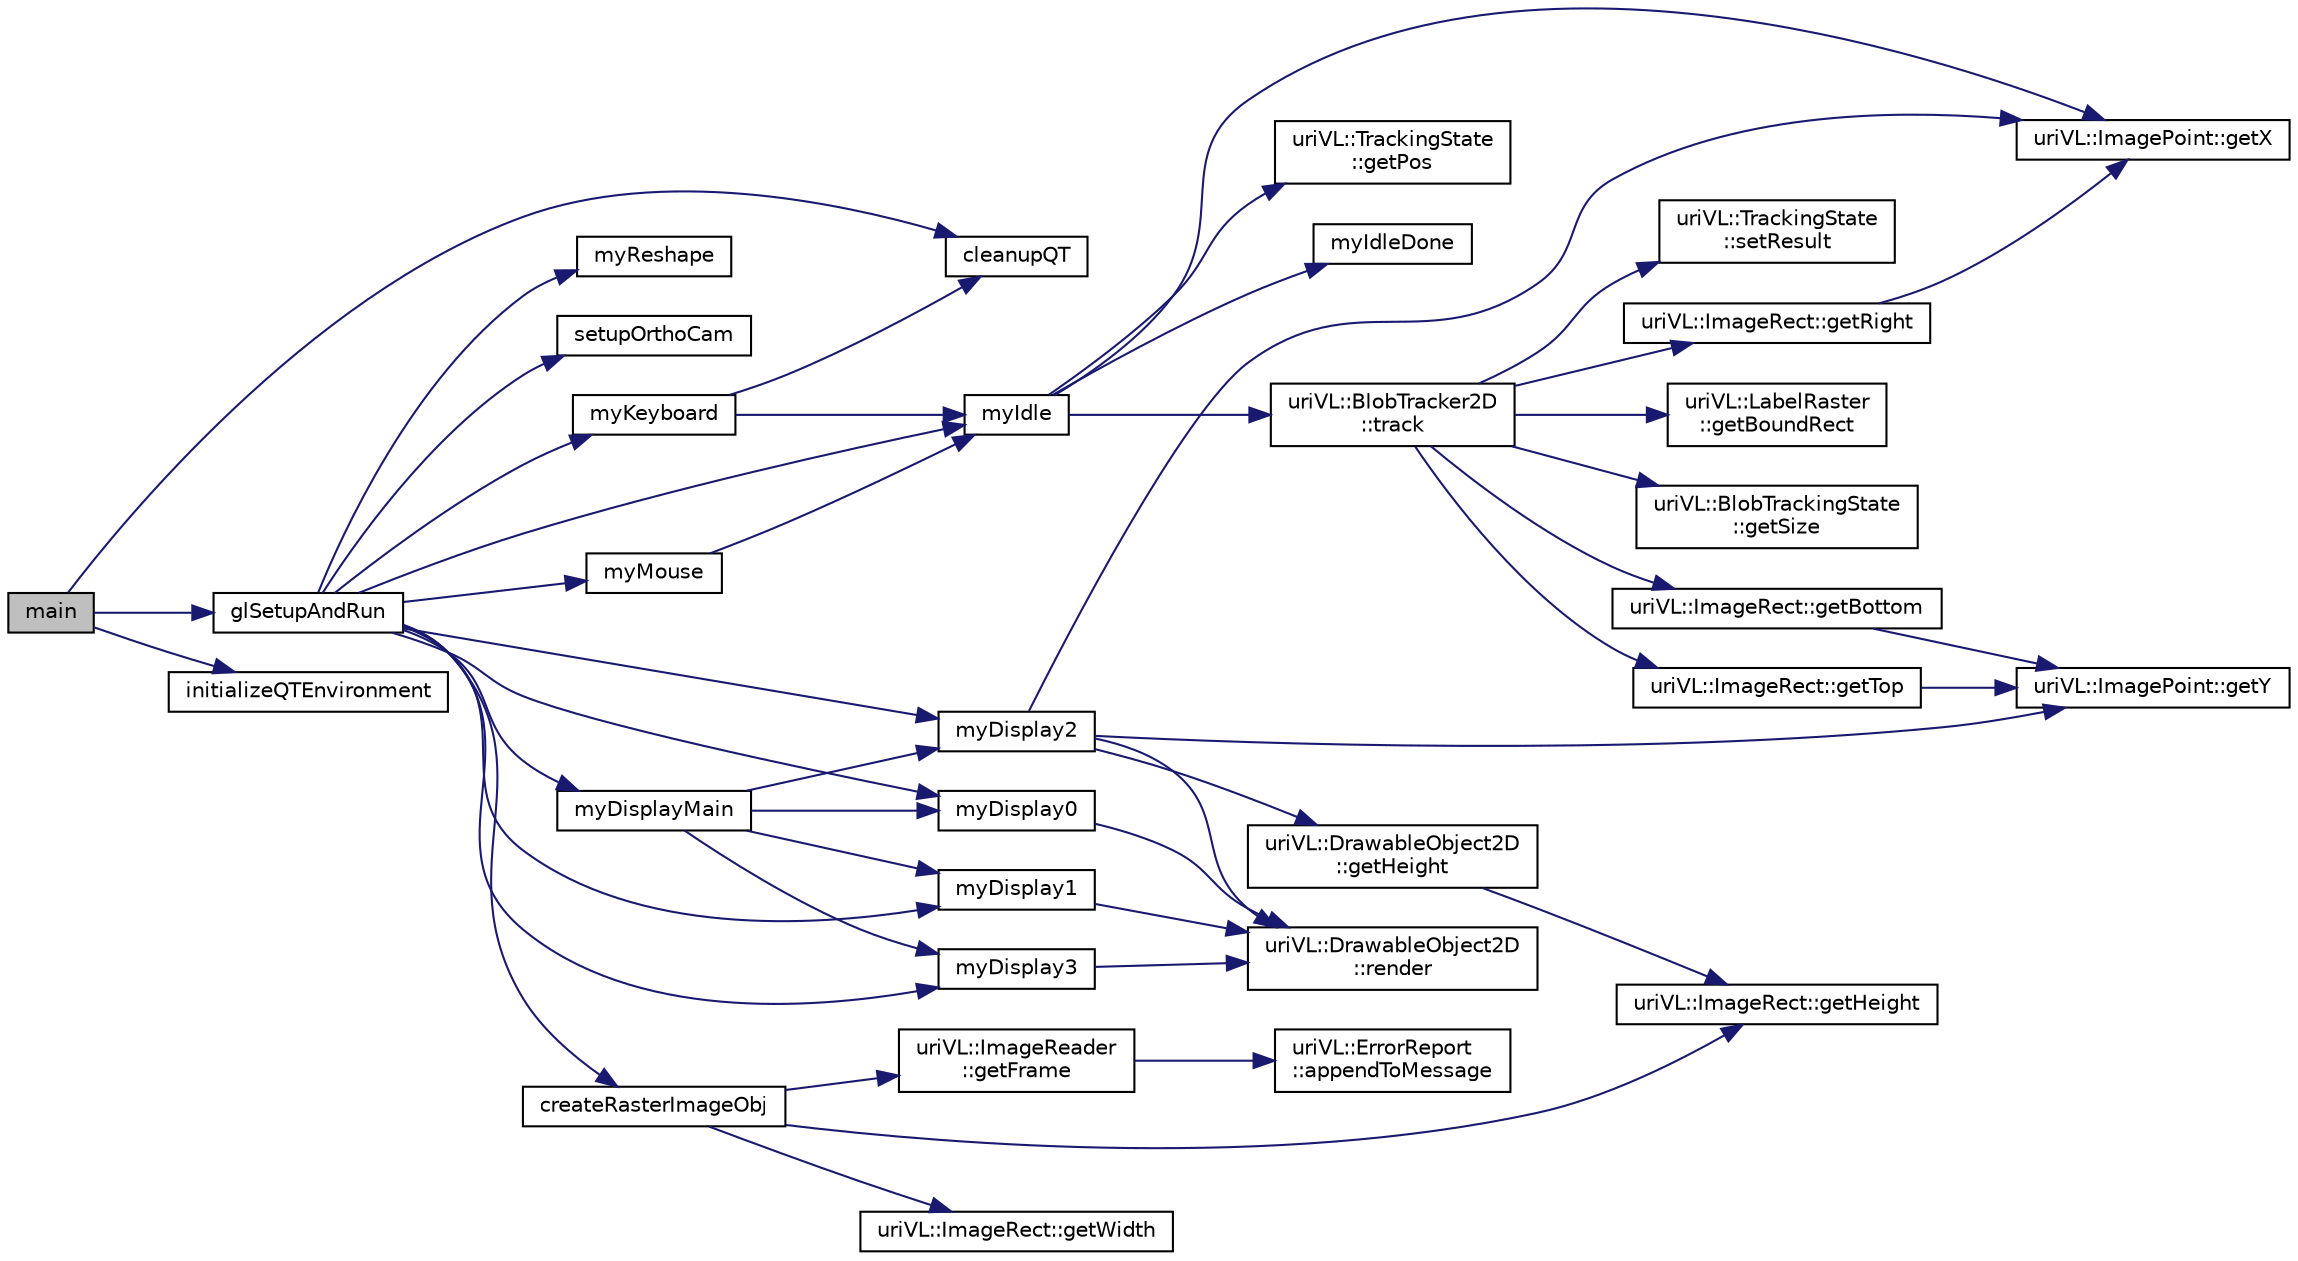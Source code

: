 digraph "main"
{
  edge [fontname="Helvetica",fontsize="10",labelfontname="Helvetica",labelfontsize="10"];
  node [fontname="Helvetica",fontsize="10",shape=record];
  rankdir="LR";
  Node1 [label="main",height=0.2,width=0.4,color="black", fillcolor="grey75", style="filled", fontcolor="black"];
  Node1 -> Node2 [color="midnightblue",fontsize="10",style="solid",fontname="Helvetica"];
  Node2 [label="cleanupQT",height=0.2,width=0.4,color="black", fillcolor="white", style="filled",URL="$Tracking2D__main_8cpp.html#aacd0165f2c23bad146febb560c1b2c9c"];
  Node1 -> Node3 [color="midnightblue",fontsize="10",style="solid",fontname="Helvetica"];
  Node3 [label="glSetupAndRun",height=0.2,width=0.4,color="black", fillcolor="white", style="filled",URL="$Tracking2D__main_8cpp.html#a90c375f0670dbde0c466ef8e5b8501b2"];
  Node3 -> Node4 [color="midnightblue",fontsize="10",style="solid",fontname="Helvetica"];
  Node4 [label="createRasterImageObj",height=0.2,width=0.4,color="black", fillcolor="white", style="filled",URL="$Tracking2D__main_8cpp.html#ac85cb0ad2757c794788cef3bea1b268e"];
  Node4 -> Node5 [color="midnightblue",fontsize="10",style="solid",fontname="Helvetica"];
  Node5 [label="uriVL::ImageReader\l::getFrame",height=0.2,width=0.4,color="black", fillcolor="white", style="filled",URL="$classuriVL_1_1ImageReader.html#a1b063b6fc4451a0c59547f387085c0e1",tooltip="Get an image frame from the preselected source. "];
  Node5 -> Node6 [color="midnightblue",fontsize="10",style="solid",fontname="Helvetica"];
  Node6 [label="uriVL::ErrorReport\l::appendToMessage",height=0.2,width=0.4,color="black", fillcolor="white", style="filled",URL="$classuriVL_1_1ErrorReport.html#a65100d12091947d1df26c38f48058569",tooltip="Appends a string to the error message. "];
  Node4 -> Node7 [color="midnightblue",fontsize="10",style="solid",fontname="Helvetica"];
  Node7 [label="uriVL::ImageRect::getHeight",height=0.2,width=0.4,color="black", fillcolor="white", style="filled",URL="$classuriVL_1_1ImageRect.html#aa757d85ab5d5230bc0ca53f5960e14f3",tooltip="Returns the height of the rectangle. "];
  Node4 -> Node8 [color="midnightblue",fontsize="10",style="solid",fontname="Helvetica"];
  Node8 [label="uriVL::ImageRect::getWidth",height=0.2,width=0.4,color="black", fillcolor="white", style="filled",URL="$classuriVL_1_1ImageRect.html#a1081dc6f638b33ebf30d0a43d51289ef",tooltip="Returns the width of the rectangle. "];
  Node3 -> Node9 [color="midnightblue",fontsize="10",style="solid",fontname="Helvetica"];
  Node9 [label="myDisplay0",height=0.2,width=0.4,color="black", fillcolor="white", style="filled",URL="$Tracking2D__main_8cpp.html#a203e370232115e0fd93fae4a255d9d7d"];
  Node9 -> Node10 [color="midnightblue",fontsize="10",style="solid",fontname="Helvetica"];
  Node10 [label="uriVL::DrawableObject2D\l::render",height=0.2,width=0.4,color="black", fillcolor="white", style="filled",URL="$classuriVL_1_1DrawableObject2D.html#ac8e503cfade891e7ac2a25467cb7d24a",tooltip="Renders the object at the default depth and (0, 0) location. "];
  Node3 -> Node11 [color="midnightblue",fontsize="10",style="solid",fontname="Helvetica"];
  Node11 [label="myDisplay1",height=0.2,width=0.4,color="black", fillcolor="white", style="filled",URL="$Tracking2D__main_8cpp.html#a7af0867a250b60f1375c843341bc40b6"];
  Node11 -> Node10 [color="midnightblue",fontsize="10",style="solid",fontname="Helvetica"];
  Node3 -> Node12 [color="midnightblue",fontsize="10",style="solid",fontname="Helvetica"];
  Node12 [label="myDisplay2",height=0.2,width=0.4,color="black", fillcolor="white", style="filled",URL="$Tracking2D__main_8cpp.html#a77634c375a18c94063bc5f225fdd2c6b"];
  Node12 -> Node13 [color="midnightblue",fontsize="10",style="solid",fontname="Helvetica"];
  Node13 [label="uriVL::DrawableObject2D\l::getHeight",height=0.2,width=0.4,color="black", fillcolor="white", style="filled",URL="$classuriVL_1_1DrawableObject2D.html#a0fa48af9667c5a4b53bd2a9bf0eea240",tooltip="Returns the number of rows for the image. "];
  Node13 -> Node7 [color="midnightblue",fontsize="10",style="solid",fontname="Helvetica"];
  Node12 -> Node10 [color="midnightblue",fontsize="10",style="solid",fontname="Helvetica"];
  Node12 -> Node14 [color="midnightblue",fontsize="10",style="solid",fontname="Helvetica"];
  Node14 [label="uriVL::ImagePoint::getX",height=0.2,width=0.4,color="black", fillcolor="white", style="filled",URL="$classuriVL_1_1ImagePoint.html#a4845eb34e164c8dffd9b366cf61f3f5b",tooltip="Returns the point&#39;s x coordinate. "];
  Node12 -> Node15 [color="midnightblue",fontsize="10",style="solid",fontname="Helvetica"];
  Node15 [label="uriVL::ImagePoint::getY",height=0.2,width=0.4,color="black", fillcolor="white", style="filled",URL="$classuriVL_1_1ImagePoint.html#a4edda1ad5b1f3b39db3ac200dfddf016",tooltip="Returns the point&#39;s y coordinate. "];
  Node3 -> Node16 [color="midnightblue",fontsize="10",style="solid",fontname="Helvetica"];
  Node16 [label="myDisplay3",height=0.2,width=0.4,color="black", fillcolor="white", style="filled",URL="$Tracking2D__main_8cpp.html#aefcbd7b72ee22e422927277f895f0d06"];
  Node16 -> Node10 [color="midnightblue",fontsize="10",style="solid",fontname="Helvetica"];
  Node3 -> Node17 [color="midnightblue",fontsize="10",style="solid",fontname="Helvetica"];
  Node17 [label="myDisplayMain",height=0.2,width=0.4,color="black", fillcolor="white", style="filled",URL="$Tracking2D__main_8cpp.html#af86ee6d7809b6842c4e285d141d718a7"];
  Node17 -> Node9 [color="midnightblue",fontsize="10",style="solid",fontname="Helvetica"];
  Node17 -> Node11 [color="midnightblue",fontsize="10",style="solid",fontname="Helvetica"];
  Node17 -> Node12 [color="midnightblue",fontsize="10",style="solid",fontname="Helvetica"];
  Node17 -> Node16 [color="midnightblue",fontsize="10",style="solid",fontname="Helvetica"];
  Node3 -> Node18 [color="midnightblue",fontsize="10",style="solid",fontname="Helvetica"];
  Node18 [label="myIdle",height=0.2,width=0.4,color="black", fillcolor="white", style="filled",URL="$Tracking2D__main_8cpp.html#a8b6b5874f18eb288af28f2ea8dc37afd"];
  Node18 -> Node19 [color="midnightblue",fontsize="10",style="solid",fontname="Helvetica"];
  Node19 [label="uriVL::BlobTracker2D\l::track",height=0.2,width=0.4,color="black", fillcolor="white", style="filled",URL="$classuriVL_1_1BlobTracker2D.html#a84d333c8a54cc8b903ef1c613771abe2"];
  Node19 -> Node20 [color="midnightblue",fontsize="10",style="solid",fontname="Helvetica"];
  Node20 [label="uriVL::LabelRaster\l::getBoundRect",height=0.2,width=0.4,color="black", fillcolor="white", style="filled",URL="$classuriVL_1_1LabelRaster.html#af143d20cc3b0f8896ea4e4c76e42ce46",tooltip="Returns the label raster&#39;s bounding rectangle. "];
  Node19 -> Node21 [color="midnightblue",fontsize="10",style="solid",fontname="Helvetica"];
  Node21 [label="uriVL::ImageRect::getRight",height=0.2,width=0.4,color="black", fillcolor="white", style="filled",URL="$classuriVL_1_1ImageRect.html#a89884bd1866a1b7ffb67d4cc1ec1a052",tooltip="Returns the maximum x coordinate of the rectangle. "];
  Node21 -> Node14 [color="midnightblue",fontsize="10",style="solid",fontname="Helvetica"];
  Node19 -> Node22 [color="midnightblue",fontsize="10",style="solid",fontname="Helvetica"];
  Node22 [label="uriVL::ImageRect::getBottom",height=0.2,width=0.4,color="black", fillcolor="white", style="filled",URL="$classuriVL_1_1ImageRect.html#acb34c902550ecb25f7fa6ffb620aea71",tooltip="Returns the maximum y coordinate of the rectangle. "];
  Node22 -> Node15 [color="midnightblue",fontsize="10",style="solid",fontname="Helvetica"];
  Node19 -> Node23 [color="midnightblue",fontsize="10",style="solid",fontname="Helvetica"];
  Node23 [label="uriVL::ImageRect::getTop",height=0.2,width=0.4,color="black", fillcolor="white", style="filled",URL="$classuriVL_1_1ImageRect.html#a2715b0a7b291354fd839a95ece0e0aba",tooltip="Returns the minimum y coordinate of the rectangle. "];
  Node23 -> Node15 [color="midnightblue",fontsize="10",style="solid",fontname="Helvetica"];
  Node19 -> Node24 [color="midnightblue",fontsize="10",style="solid",fontname="Helvetica"];
  Node24 [label="uriVL::BlobTrackingState\l::getSize",height=0.2,width=0.4,color="black", fillcolor="white", style="filled",URL="$classuriVL_1_1BlobTrackingState.html#a0d3b2117d47ae055486c756d8ef278af",tooltip="get the size of the blob "];
  Node19 -> Node25 [color="midnightblue",fontsize="10",style="solid",fontname="Helvetica"];
  Node25 [label="uriVL::TrackingState\l::setResult",height=0.2,width=0.4,color="black", fillcolor="white", style="filled",URL="$classuriVL_1_1TrackingState.html#abb07e4e140f51414149a3b6735fb58a5",tooltip="set tracking result "];
  Node18 -> Node26 [color="midnightblue",fontsize="10",style="solid",fontname="Helvetica"];
  Node26 [label="uriVL::TrackingState\l::getPos",height=0.2,width=0.4,color="black", fillcolor="white", style="filled",URL="$classuriVL_1_1TrackingState.html#a00a2021bf2969596941434f48bea56c3",tooltip="get the position in state information "];
  Node18 -> Node14 [color="midnightblue",fontsize="10",style="solid",fontname="Helvetica"];
  Node18 -> Node27 [color="midnightblue",fontsize="10",style="solid",fontname="Helvetica"];
  Node27 [label="myIdleDone",height=0.2,width=0.4,color="black", fillcolor="white", style="filled",URL="$Tracking2D__main_8cpp.html#aecb76b76a1aa99390ebe7615612927dd"];
  Node3 -> Node28 [color="midnightblue",fontsize="10",style="solid",fontname="Helvetica"];
  Node28 [label="myKeyboard",height=0.2,width=0.4,color="black", fillcolor="white", style="filled",URL="$Tracking2D__main_8cpp.html#a2380242ef771b5a0d59cce4a680dc9df"];
  Node28 -> Node2 [color="midnightblue",fontsize="10",style="solid",fontname="Helvetica"];
  Node28 -> Node18 [color="midnightblue",fontsize="10",style="solid",fontname="Helvetica"];
  Node3 -> Node29 [color="midnightblue",fontsize="10",style="solid",fontname="Helvetica"];
  Node29 [label="myMouse",height=0.2,width=0.4,color="black", fillcolor="white", style="filled",URL="$Tracking2D__main_8cpp.html#a9bc4be0bf730d5bb02788a3969a9cdfa"];
  Node29 -> Node18 [color="midnightblue",fontsize="10",style="solid",fontname="Helvetica"];
  Node3 -> Node30 [color="midnightblue",fontsize="10",style="solid",fontname="Helvetica"];
  Node30 [label="myReshape",height=0.2,width=0.4,color="black", fillcolor="white", style="filled",URL="$Tracking2D__main_8cpp.html#ae659bda7aa3ae9f52f7fed05f3c900fb"];
  Node3 -> Node31 [color="midnightblue",fontsize="10",style="solid",fontname="Helvetica"];
  Node31 [label="setupOrthoCam",height=0.2,width=0.4,color="black", fillcolor="white", style="filled",URL="$Tracking2D__main_8cpp.html#a63754419aeda022dcd6db14eaddd530f"];
  Node1 -> Node32 [color="midnightblue",fontsize="10",style="solid",fontname="Helvetica"];
  Node32 [label="initializeQTEnvironment",height=0.2,width=0.4,color="black", fillcolor="white", style="filled",URL="$Tracking2D__main_8cpp.html#a0672b041b5eec1b80073dbb043e6b625"];
}
